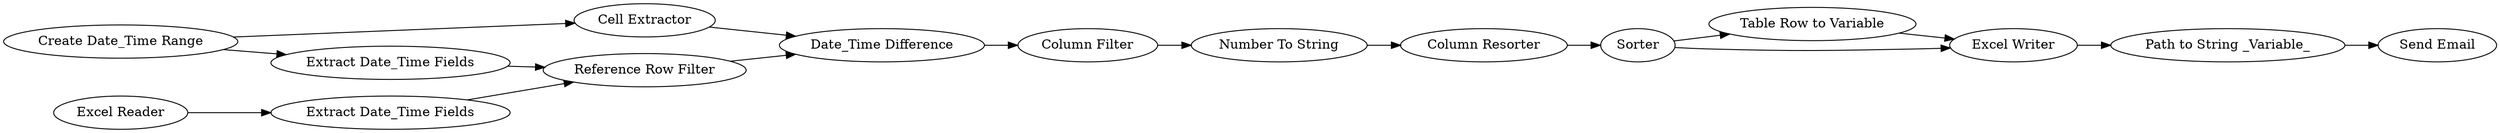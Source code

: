 digraph {
	"-4042018934672634201_44" [label="Table Row to Variable"]
	"-4042018934672634201_46" [label="Excel Reader"]
	"-4042018934672634201_32" [label="Cell Extractor"]
	"-4042018934672634201_18" [label="Extract Date_Time Fields"]
	"-4042018934672634201_31" [label="Date_Time Difference"]
	"-4042018934672634201_19" [label="Reference Row Filter"]
	"-4042018934672634201_15" [label="Create Date_Time Range"]
	"-4042018934672634201_22" [label="Excel Writer"]
	"-4802110985136139914_21" [label="Column Filter"]
	"-4042018934672634201_43" [label="Path to String _Variable_"]
	"-4802110985136139914_40" [label="Number To String"]
	"-4042018934672634201_17" [label="Extract Date_Time Fields"]
	"-4802110985136139914_35" [label="Column Resorter"]
	"-4802110985136139914_36" [label=Sorter]
	"-4042018934672634201_23" [label="Send Email"]
	"-4042018934672634201_22" -> "-4042018934672634201_43"
	"-4802110985136139914_36" -> "-4042018934672634201_22"
	"-4042018934672634201_44" -> "-4042018934672634201_22"
	"-4042018934672634201_18" -> "-4042018934672634201_19"
	"-4042018934672634201_31" -> "-4802110985136139914_21"
	"-4042018934672634201_15" -> "-4042018934672634201_17"
	"-4802110985136139914_35" -> "-4802110985136139914_36"
	"-4042018934672634201_17" -> "-4042018934672634201_19"
	"-4042018934672634201_19" -> "-4042018934672634201_31"
	"-4802110985136139914_21" -> "-4802110985136139914_40"
	"-4042018934672634201_15" -> "-4042018934672634201_32"
	"-4042018934672634201_32" -> "-4042018934672634201_31"
	"-4042018934672634201_43" -> "-4042018934672634201_23"
	"-4802110985136139914_40" -> "-4802110985136139914_35"
	"-4042018934672634201_46" -> "-4042018934672634201_18"
	"-4802110985136139914_36" -> "-4042018934672634201_44"
	rankdir=LR
}
